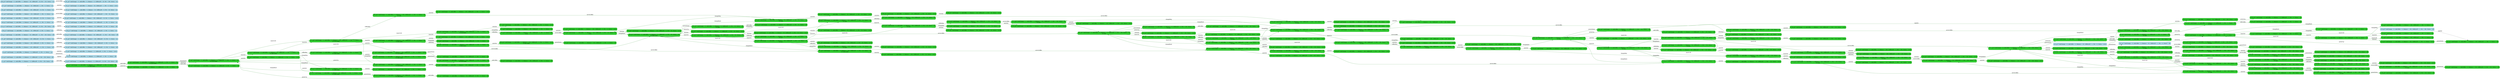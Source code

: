 digraph g {

	rankdir="LR"

	__invisible__[shape="point", color="forestgreen"]
	c0_q3[label="c0_q3 ≝ AskChange = 0, AskCoffee = 0, Balance = 0, CoffeeLeft = 4, Pot = 0, Status = off\nV=209 (CXP)", shape="box", style="rounded, filled", color="forestgreen", fillcolor="limegreen", penwidth=3] // Initial
	c1_q3[label="c1_q3 ≝ AskChange = 0, AskCoffee = 0, Balance = 0, CoffeeLeft = 5, Pot = 0, Status = off\nV=210 (CXP)", shape="box", style="rounded, filled", color="forestgreen", fillcolor="limegreen"]
	c7_q3[label="c7_q3 ≝ AskChange = 0, AskCoffee = 0, Balance = 0, CoffeeLeft = 5, Pot = 0, Status = on\nV=210 (CXP)", shape="box", style="rounded, filled", color="forestgreen", fillcolor="limegreen"]
	c11_q0[label="c11_q0 ≝ AskChange = 0, AskCoffee = 0, Balance = 100, CoffeeLeft = 5, Pot = 0, Status = on\nV=110 (CXP)", shape="box", style="rounded, filled", color="forestgreen", fillcolor="limegreen"]
	c17_q0[label="c17_q0 ≝ AskChange = 0, AskCoffee = 0, Balance = 100, CoffeeLeft = 5, Pot = 0, Status = error\nV=110 (CXP)", shape="box", style="rounded, filled", color="forestgreen", fillcolor="limegreen"]
	c27_q0[label="c27_q0 ≝ AskChange = 0, AskCoffee = 0, Balance = 100, CoffeeLeft = 5, Pot = 0, Status = off\nV=110 (CXP)", shape="box", style="rounded, filled", color="forestgreen", fillcolor="limegreen"]
	c69_q0[label="c69_q0 ≝ AskChange = 0, AskCoffee = 0, Balance = 100, CoffeeLeft = 6, Pot = 0, Status = off", shape="box", style="rounded, filled", color="forestgreen", fillcolor="limegreen"]
	c19_q0[label="c19_q0 ≝ AskChange = 1, AskCoffee = 0, Balance = 100, CoffeeLeft = 5, Pot = 0, Status = on\nV=110 (CXP)", shape="box", style="rounded, filled", color="forestgreen", fillcolor="limegreen"]
	c70_q0[label="c70_q0 ≝ AskChange = 1, AskCoffee = 0, Balance = 100, CoffeeLeft = 5, Pot = 0, Status = error", shape="box", style="rounded, filled", color="forestgreen", fillcolor="limegreen"]
	c23_q0[label="c23_q0 ≝ AskChange = 0, AskCoffee = 0, Balance = 200, CoffeeLeft = 5, Pot = 0, Status = on\nV=10 (CXP)", shape="box", style="rounded, filled", color="forestgreen", fillcolor="limegreen"]
	c71_q0[label="c71_q0 ≝ AskChange = 0, AskCoffee = 0, Balance = 200, CoffeeLeft = 5, Pot = 0, Status = error", shape="box", style="rounded, filled", color="forestgreen", fillcolor="limegreen"]
	c72_q0[label="c72_q0 ≝ AskChange = 1, AskCoffee = 0, Balance = 200, CoffeeLeft = 5, Pot = 0, Status = on", shape="box", style="rounded, filled", color="forestgreen", fillcolor="limegreen"]
	c73_q4[label="c73_q4 ≝ AskChange = 0, AskCoffee = 1, Balance = 200, CoffeeLeft = 5, Pot = 0, Status = on\nV=9", shape="box", style="rounded, filled", color="forestgreen", fillcolor="limegreen"]
	c74_q0[label="c74_q0 ≝ AskChange = 0, AskCoffee = 1, Balance = 200, CoffeeLeft = 5, Pot = 0, Status = error", shape="box", style="rounded, filled", color="forestgreen", fillcolor="limegreen"]
	c75_q0[label="c75_q0 ≝ AskChange = 1, AskCoffee = 0, Balance = 150, CoffeeLeft = 4, Pot = 50, Status = on\nV=8", shape="box", style="rounded, filled", color="forestgreen", fillcolor="limegreen"]
	c76_q0[label="c76_q0 ≝ AskChange = 1, AskCoffee = 0, Balance = 150, CoffeeLeft = 4, Pot = 50, Status = error", shape="box", style="rounded, filled", color="forestgreen", fillcolor="limegreen"]
	c59_q3[label="c59_q3 ≝ AskChange = 0, AskCoffee = 0, Balance = 0, CoffeeLeft = 4, Pot = 50, Status = on\nV=259 (CXP)", shape="box", style="rounded, filled", color="forestgreen", fillcolor="limegreen"]
	c84_q3[label="c84_q3 ≝ AskChange = 0, AskCoffee = 0, Balance = 0, CoffeeLeft = 4, Pot = 50, Status = error", shape="box", style="rounded, filled", color="forestgreen", fillcolor="limegreen"]
	c85_q3[label="c85_q3 ≝ AskChange = 0, AskCoffee = 0, Balance = 0, CoffeeLeft = 4, Pot = 50, Status = off\nV=258", shape="box", style="rounded, filled", color="forestgreen", fillcolor="limegreen"]
	c195_q3[label="c195_q3 ≝ AskChange = 0, AskCoffee = 0, Balance = 0, CoffeeLeft = 5, Pot = 50, Status = off", shape="box", style="rounded, filled", color="forestgreen", fillcolor="limegreen"]
	c86_q0[label="c86_q0 ≝ AskChange = 0, AskCoffee = 0, Balance = 100, CoffeeLeft = 4, Pot = 50, Status = on\nV=257", shape="box", style="rounded, filled", color="forestgreen", fillcolor="limegreen"]
	c181_q0[label="c181_q0 ≝ AskChange = 0, AskCoffee = 0, Balance = 100, CoffeeLeft = 4, Pot = 50, Status = error", shape="box", style="rounded, filled", color="forestgreen", fillcolor="limegreen"]
	c51_q0[label="c51_q0 ≝ AskChange = 1, AskCoffee = 0, Balance = 100, CoffeeLeft = 4, Pot = 50, Status = on\nV=159 (CXP)", shape="box", style="rounded, filled", color="forestgreen", fillcolor="limegreen"]
	c80_q0[label="c80_q0 ≝ AskChange = 1, AskCoffee = 0, Balance = 100, CoffeeLeft = 4, Pot = 50, Status = error", shape="box", style="rounded, filled", color="forestgreen", fillcolor="limegreen"]
	c182_q0[label="c182_q0 ≝ AskChange = 0, AskCoffee = 0, Balance = 200, CoffeeLeft = 4, Pot = 50, Status = on\nV=255", shape="box", style="rounded, filled", color="forestgreen", fillcolor="limegreen"]
	c190_q0[label="c190_q0 ≝ AskChange = 0, AskCoffee = 0, Balance = 200, CoffeeLeft = 4, Pot = 50, Status = error", shape="box", style="rounded, filled", color="forestgreen", fillcolor="limegreen"]
	c191_q0[label="c191_q0 ≝ AskChange = 1, AskCoffee = 0, Balance = 200, CoffeeLeft = 4, Pot = 50, Status = on", shape="box", style="rounded, filled", color="forestgreen", fillcolor="limegreen"]
	c192_q4[label="c192_q4 ≝ AskChange = 0, AskCoffee = 1, Balance = 200, CoffeeLeft = 4, Pot = 50, Status = on\nV=254", shape="box", style="rounded, filled", color="forestgreen", fillcolor="limegreen"]
	c193_q0[label="c193_q0 ≝ AskChange = 0, AskCoffee = 1, Balance = 200, CoffeeLeft = 4, Pot = 50, Status = error", shape="box", style="rounded, filled", color="forestgreen", fillcolor="limegreen"]
	c171_q0[label="c171_q0 ≝ AskChange = 1, AskCoffee = 0, Balance = 150, CoffeeLeft = 3, Pot = 100, Status = on\nV=253", shape="box", style="rounded, filled", color="forestgreen", fillcolor="limegreen"]
	c194_q0[label="c194_q0 ≝ AskChange = 1, AskCoffee = 0, Balance = 150, CoffeeLeft = 3, Pot = 100, Status = error", shape="box", style="rounded, filled", color="forestgreen", fillcolor="limegreen"]
	c91_q3[label="c91_q3 ≝ AskChange = 0, AskCoffee = 0, Balance = 0, CoffeeLeft = 3, Pot = 100, Status = on\nV=256", shape="box", style="rounded, filled", color="forestgreen", fillcolor="limegreen"]
	c93_q3[label="c93_q3 ≝ AskChange = 0, AskCoffee = 0, Balance = 0, CoffeeLeft = 3, Pot = 100, Status = error", shape="box", style="rounded, filled", color="forestgreen", fillcolor="limegreen"]
	c94_q3[label="c94_q3 ≝ AskChange = 0, AskCoffee = 0, Balance = 0, CoffeeLeft = 3, Pot = 100, Status = off\nV=255", shape="box", style="rounded, filled", color="forestgreen", fillcolor="limegreen"]
	c180_q3[label="c180_q3 ≝ AskChange = 0, AskCoffee = 0, Balance = 0, CoffeeLeft = 4, Pot = 100, Status = off", shape="box", style="rounded, filled", color="forestgreen", fillcolor="limegreen"]
	c95_q0[label="c95_q0 ≝ AskChange = 0, AskCoffee = 0, Balance = 100, CoffeeLeft = 3, Pot = 100, Status = on\nV=254", shape="box", style="rounded, filled", color="forestgreen", fillcolor="limegreen"]
	c164_q0[label="c164_q0 ≝ AskChange = 0, AskCoffee = 0, Balance = 100, CoffeeLeft = 3, Pot = 100, Status = error", shape="box", style="rounded, filled", color="forestgreen", fillcolor="limegreen"]
	c165_q0[label="c165_q0 ≝ AskChange = 1, AskCoffee = 0, Balance = 100, CoffeeLeft = 3, Pot = 100, Status = on\nV=254", shape="box", style="rounded, filled", color="forestgreen", fillcolor="limegreen"]
	c189_q0[label="c189_q0 ≝ AskChange = 1, AskCoffee = 0, Balance = 100, CoffeeLeft = 3, Pot = 100, Status = error", shape="box", style="rounded, filled", color="forestgreen", fillcolor="limegreen"]
	c166_q0[label="c166_q0 ≝ AskChange = 0, AskCoffee = 0, Balance = 200, CoffeeLeft = 3, Pot = 100, Status = on\nV=252", shape="box", style="rounded, filled", color="forestgreen", fillcolor="limegreen"]
	c175_q0[label="c175_q0 ≝ AskChange = 0, AskCoffee = 0, Balance = 200, CoffeeLeft = 3, Pot = 100, Status = error", shape="box", style="rounded, filled", color="forestgreen", fillcolor="limegreen"]
	c176_q0[label="c176_q0 ≝ AskChange = 1, AskCoffee = 0, Balance = 200, CoffeeLeft = 3, Pot = 100, Status = on", shape="box", style="rounded, filled", color="forestgreen", fillcolor="limegreen"]
	c177_q4[label="c177_q4 ≝ AskChange = 0, AskCoffee = 1, Balance = 200, CoffeeLeft = 3, Pot = 100, Status = on\nV=251", shape="box", style="rounded, filled", color="forestgreen", fillcolor="limegreen"]
	c178_q0[label="c178_q0 ≝ AskChange = 0, AskCoffee = 1, Balance = 200, CoffeeLeft = 3, Pot = 100, Status = error", shape="box", style="rounded, filled", color="forestgreen", fillcolor="limegreen"]
	c152_q0[label="c152_q0 ≝ AskChange = 1, AskCoffee = 0, Balance = 150, CoffeeLeft = 2, Pot = 150, Status = on\nV=250", shape="box", style="rounded, filled", color="forestgreen", fillcolor="limegreen"]
	c179_q0[label="c179_q0 ≝ AskChange = 1, AskCoffee = 0, Balance = 150, CoffeeLeft = 2, Pot = 150, Status = error", shape="box", style="rounded, filled", color="forestgreen", fillcolor="limegreen"]
	c101_q3[label="c101_q3 ≝ AskChange = 0, AskCoffee = 0, Balance = 0, CoffeeLeft = 2, Pot = 150, Status = on\nV=253", shape="box", style="rounded, filled", color="forestgreen", fillcolor="limegreen"]
	c103_q3[label="c103_q3 ≝ AskChange = 0, AskCoffee = 0, Balance = 0, CoffeeLeft = 2, Pot = 150, Status = error", shape="box", style="rounded, filled", color="forestgreen", fillcolor="limegreen"]
	c104_q3[label="c104_q3 ≝ AskChange = 0, AskCoffee = 0, Balance = 0, CoffeeLeft = 2, Pot = 150, Status = off\nV=252", shape="box", style="rounded, filled", color="forestgreen", fillcolor="limegreen"]
	c161_q3[label="c161_q3 ≝ AskChange = 0, AskCoffee = 0, Balance = 0, CoffeeLeft = 3, Pot = 150, Status = off", shape="box", style="rounded, filled", color="forestgreen", fillcolor="limegreen"]
	c144_q3[label="c144_q3 ≝ AskChange = 0, AskCoffee = 0, Balance = 0, CoffeeLeft = 2, Pot = 0, Status = off\nV=251", shape="box", style="rounded, filled", color="forestgreen", fillcolor="limegreen"]
	c162_q3[label="c162_q3 ≝ AskChange = 0, AskCoffee = 0, Balance = 0, CoffeeLeft = 3, Pot = 0, Status = off", shape="box", style="rounded, filled", color="forestgreen", fillcolor="limegreen"]
	c163_q3[label="c163_q3 ≝ AskChange = 0, AskCoffee = 0, Balance = 0, CoffeeLeft = 2, Pot = 0, Status = on", shape="box", style="rounded, filled", color="forestgreen", fillcolor="limegreen"]
	c105_q0[label="c105_q0 ≝ AskChange = 0, AskCoffee = 0, Balance = 100, CoffeeLeft = 2, Pot = 150, Status = on\nV=251", shape="box", style="rounded, filled", color="forestgreen", fillcolor="limegreen"]
	c145_q0[label="c145_q0 ≝ AskChange = 0, AskCoffee = 0, Balance = 100, CoffeeLeft = 2, Pot = 150, Status = error", shape="box", style="rounded, filled", color="forestgreen", fillcolor="limegreen"]
	c146_q0[label="c146_q0 ≝ AskChange = 1, AskCoffee = 0, Balance = 100, CoffeeLeft = 2, Pot = 150, Status = on\nV=251", shape="box", style="rounded, filled", color="forestgreen", fillcolor="limegreen"]
	c174_q0[label="c174_q0 ≝ AskChange = 1, AskCoffee = 0, Balance = 100, CoffeeLeft = 2, Pot = 150, Status = error", shape="box", style="rounded, filled", color="forestgreen", fillcolor="limegreen"]
	c147_q0[label="c147_q0 ≝ AskChange = 0, AskCoffee = 0, Balance = 200, CoffeeLeft = 2, Pot = 150, Status = on\nV=249", shape="box", style="rounded, filled", color="forestgreen", fillcolor="limegreen"]
	c156_q0[label="c156_q0 ≝ AskChange = 0, AskCoffee = 0, Balance = 200, CoffeeLeft = 2, Pot = 150, Status = error", shape="box", style="rounded, filled", color="forestgreen", fillcolor="limegreen"]
	c157_q0[label="c157_q0 ≝ AskChange = 1, AskCoffee = 0, Balance = 200, CoffeeLeft = 2, Pot = 150, Status = on", shape="box", style="rounded, filled", color="forestgreen", fillcolor="limegreen"]
	c158_q4[label="c158_q4 ≝ AskChange = 0, AskCoffee = 1, Balance = 200, CoffeeLeft = 2, Pot = 150, Status = on\nV=248", shape="box", style="rounded, filled", color="forestgreen", fillcolor="limegreen"]
	c159_q0[label="c159_q0 ≝ AskChange = 0, AskCoffee = 1, Balance = 200, CoffeeLeft = 2, Pot = 150, Status = error", shape="box", style="rounded, filled", color="forestgreen", fillcolor="limegreen"]
	c132_q0[label="c132_q0 ≝ AskChange = 1, AskCoffee = 0, Balance = 150, CoffeeLeft = 1, Pot = 200, Status = on\nV=247", shape="box", style="rounded, filled", color="forestgreen", fillcolor="limegreen"]
	c160_q0[label="c160_q0 ≝ AskChange = 1, AskCoffee = 0, Balance = 150, CoffeeLeft = 1, Pot = 200, Status = error", shape="box", style="rounded, filled", color="forestgreen", fillcolor="limegreen"]
	c111_q3[label="c111_q3 ≝ AskChange = 0, AskCoffee = 0, Balance = 0, CoffeeLeft = 1, Pot = 200, Status = on\nV=250", shape="box", style="rounded, filled", color="forestgreen", fillcolor="limegreen"]
	c113_q3[label="c113_q3 ≝ AskChange = 0, AskCoffee = 0, Balance = 0, CoffeeLeft = 1, Pot = 200, Status = error", shape="box", style="rounded, filled", color="forestgreen", fillcolor="limegreen"]
	c114_q3[label="c114_q3 ≝ AskChange = 0, AskCoffee = 0, Balance = 0, CoffeeLeft = 1, Pot = 200, Status = off\nV=249", shape="box", style="rounded, filled", color="forestgreen", fillcolor="limegreen"]
	c143_q3[label="c143_q3 ≝ AskChange = 0, AskCoffee = 0, Balance = 0, CoffeeLeft = 2, Pot = 200, Status = off", shape="box", style="rounded, filled", color="forestgreen", fillcolor="limegreen"]
	c8_q3[label="c8_q3 ≝ AskChange = 0, AskCoffee = 0, Balance = 0, CoffeeLeft = 1, Pot = 0, Status = off\nV=248", shape="box", style="rounded, filled", color="forestgreen", fillcolor="limegreen"]
	c9_q3[label="c9_q3 ≝ AskChange = 0, AskCoffee = 0, Balance = 0, CoffeeLeft = 1, Pot = 0, Status = on", shape="box", style="rounded, filled", color="forestgreen", fillcolor="limegreen"]
	c12_q0[label="c12_q0 ≝ AskChange = 0, AskCoffee = 0, Balance = 100, CoffeeLeft = 1, Pot = 0, Status = on", shape="box", style="rounded, filled", color="forestgreen", fillcolor="limegreen"]
	c18_q0[label="c18_q0 ≝ AskChange = 0, AskCoffee = 0, Balance = 100, CoffeeLeft = 1, Pot = 0, Status = error", shape="box", style="rounded, filled", color="forestgreen", fillcolor="limegreen"]
	c28_q0[label="c28_q0 ≝ AskChange = 0, AskCoffee = 0, Balance = 100, CoffeeLeft = 1, Pot = 0, Status = off", shape="box", style="rounded, filled", color="forestgreen", fillcolor="limegreen"]
	c20_q0[label="c20_q0 ≝ AskChange = 1, AskCoffee = 0, Balance = 100, CoffeeLeft = 1, Pot = 0, Status = on", shape="box", style="rounded, filled", color="forestgreen", fillcolor="limegreen"]
	c24_q0[label="c24_q0 ≝ AskChange = 0, AskCoffee = 0, Balance = 200, CoffeeLeft = 1, Pot = 0, Status = on", shape="box", style="rounded, filled", color="forestgreen", fillcolor="limegreen"]
	c26_q0[label="c26_q0 ≝ AskChange = 0, AskCoffee = 0, Balance = 150, CoffeeLeft = 1, Pot = 0, Status = on", shape="box", style="rounded, filled", color="forestgreen", fillcolor="limegreen"]
	c14_q1[label="c14_q1 ≝ AskChange = 0, AskCoffee = 0, Balance = 50, CoffeeLeft = 1, Pot = 0, Status = on", shape="box", style="rounded, filled", color="forestgreen", fillcolor="limegreen"]
	c37_q1[label="c37_q1 ≝ AskChange = 1, AskCoffee = 0, Balance = 50, CoffeeLeft = 1, Pot = 0, Status = on", shape="box", style="rounded, filled", color="forestgreen", fillcolor="limegreen"]
	c115_q0[label="c115_q0 ≝ AskChange = 0, AskCoffee = 0, Balance = 100, CoffeeLeft = 1, Pot = 200, Status = on\nV=248", shape="box", style="rounded, filled", color="forestgreen", fillcolor="limegreen"]
	c124_q0[label="c124_q0 ≝ AskChange = 0, AskCoffee = 0, Balance = 100, CoffeeLeft = 1, Pot = 200, Status = error", shape="box", style="rounded, filled", color="forestgreen", fillcolor="limegreen"]
	c125_q0[label="c125_q0 ≝ AskChange = 1, AskCoffee = 0, Balance = 100, CoffeeLeft = 1, Pot = 200, Status = on\nV=248", shape="box", style="rounded, filled", color="forestgreen", fillcolor="limegreen"]
	c155_q0[label="c155_q0 ≝ AskChange = 1, AskCoffee = 0, Balance = 100, CoffeeLeft = 1, Pot = 200, Status = error", shape="box", style="rounded, filled", color="forestgreen", fillcolor="limegreen"]
	c126_q0[label="c126_q0 ≝ AskChange = 0, AskCoffee = 0, Balance = 200, CoffeeLeft = 1, Pot = 200, Status = on\nV=246", shape="box", style="rounded, filled", color="forestgreen", fillcolor="limegreen"]
	c137_q0[label="c137_q0 ≝ AskChange = 0, AskCoffee = 0, Balance = 200, CoffeeLeft = 1, Pot = 200, Status = error", shape="box", style="rounded, filled", color="forestgreen", fillcolor="limegreen"]
	c138_q0[label="c138_q0 ≝ AskChange = 1, AskCoffee = 0, Balance = 200, CoffeeLeft = 1, Pot = 200, Status = on", shape="box", style="rounded, filled", color="forestgreen", fillcolor="limegreen"]
	c139_q4[label="c139_q4 ≝ AskChange = 0, AskCoffee = 1, Balance = 200, CoffeeLeft = 1, Pot = 200, Status = on\nV=245", shape="box", style="rounded, filled", color="forestgreen", fillcolor="limegreen"]
	c140_q0[label="c140_q0 ≝ AskChange = 0, AskCoffee = 1, Balance = 200, CoffeeLeft = 1, Pot = 200, Status = error", shape="box", style="rounded, filled", color="forestgreen", fillcolor="limegreen"]
	c141_q0[label="c141_q0 ≝ AskChange = 1, AskCoffee = 0, Balance = 150, CoffeeLeft = 0, Pot = 250, Status = error\nV=244", shape="box", style="rounded, filled", color="forestgreen", fillcolor="limegreen"]
	c142_q0[label="c142_q0 ≝ AskChange = 1, AskCoffee = 0, Balance = 150, CoffeeLeft = 0, Pot = 250, Status = off", shape="box", style="rounded, filled", color="forestgreen", fillcolor="limegreen"]
	c119_q0[label="c119_q0 ≝ AskChange = 0, AskCoffee = 0, Balance = 150, CoffeeLeft = 1, Pot = 200, Status = on\nV=247", shape="box", style="rounded, filled", color="forestgreen", fillcolor="limegreen"]
	c131_q0[label="c131_q0 ≝ AskChange = 0, AskCoffee = 0, Balance = 150, CoffeeLeft = 1, Pot = 200, Status = error", shape="box", style="rounded, filled", color="forestgreen", fillcolor="limegreen"]
	c133_q4[label="c133_q4 ≝ AskChange = 0, AskCoffee = 1, Balance = 150, CoffeeLeft = 1, Pot = 200, Status = on\nV=246", shape="box", style="rounded, filled", color="forestgreen", fillcolor="limegreen"]
	c134_q0[label="c134_q0 ≝ AskChange = 0, AskCoffee = 1, Balance = 150, CoffeeLeft = 1, Pot = 200, Status = error", shape="box", style="rounded, filled", color="forestgreen", fillcolor="limegreen"]
	c135_q0[label="c135_q0 ≝ AskChange = 1, AskCoffee = 0, Balance = 100, CoffeeLeft = 0, Pot = 250, Status = error\nV=245", shape="box", style="rounded, filled", color="forestgreen", fillcolor="limegreen"]
	c136_q0[label="c136_q0 ≝ AskChange = 1, AskCoffee = 0, Balance = 100, CoffeeLeft = 0, Pot = 250, Status = off", shape="box", style="rounded, filled", color="forestgreen", fillcolor="limegreen"]
	c127_q4[label="c127_q4 ≝ AskChange = 0, AskCoffee = 1, Balance = 100, CoffeeLeft = 1, Pot = 200, Status = on\nV=247", shape="box", style="rounded, filled", color="forestgreen", fillcolor="limegreen"]
	c128_q0[label="c128_q0 ≝ AskChange = 0, AskCoffee = 1, Balance = 100, CoffeeLeft = 1, Pot = 200, Status = error", shape="box", style="rounded, filled", color="forestgreen", fillcolor="limegreen"]
	c129_q1[label="c129_q1 ≝ AskChange = 1, AskCoffee = 0, Balance = 50, CoffeeLeft = 0, Pot = 250, Status = error\nV=246", shape="box", style="rounded, filled", color="forestgreen", fillcolor="limegreen"]
	c130_q1[label="c130_q1 ≝ AskChange = 1, AskCoffee = 0, Balance = 50, CoffeeLeft = 0, Pot = 250, Status = off", shape="box", style="rounded, filled", color="forestgreen", fillcolor="limegreen"]
	c116_q1[label="c116_q1 ≝ AskChange = 0, AskCoffee = 0, Balance = 50, CoffeeLeft = 1, Pot = 200, Status = on\nV=249", shape="box", style="rounded, filled", color="forestgreen", fillcolor="limegreen"]
	c117_q1[label="c117_q1 ≝ AskChange = 0, AskCoffee = 0, Balance = 50, CoffeeLeft = 1, Pot = 200, Status = error", shape="box", style="rounded, filled", color="forestgreen", fillcolor="limegreen"]
	c118_q1[label="c118_q1 ≝ AskChange = 1, AskCoffee = 0, Balance = 50, CoffeeLeft = 1, Pot = 200, Status = on\nV=249", shape="box", style="rounded, filled", color="forestgreen", fillcolor="limegreen"]
	c150_q1[label="c150_q1 ≝ AskChange = 1, AskCoffee = 0, Balance = 50, CoffeeLeft = 1, Pot = 200, Status = error", shape="box", style="rounded, filled", color="forestgreen", fillcolor="limegreen"]
	c120_q5[label="c120_q5 ≝ AskChange = 0, AskCoffee = 1, Balance = 50, CoffeeLeft = 1, Pot = 200, Status = on\nV=248", shape="box", style="rounded, filled", color="forestgreen", fillcolor="limegreen"]
	c121_q3[label="c121_q3 ≝ AskChange = 0, AskCoffee = 0, Balance = 0, CoffeeLeft = 0, Pot = 250, Status = error\nV=247", shape="box", style="rounded, filled", color="forestgreen", fillcolor="limegreen"]
	c123_q3[label="c123_q3 ≝ AskChange = 0, AskCoffee = 0, Balance = 0, CoffeeLeft = 0, Pot = 250, Status = off", shape="box", style="rounded, filled", color="forestgreen", fillcolor="limegreen"]
	c122_q1[label="c122_q1 ≝ AskChange = 0, AskCoffee = 1, Balance = 50, CoffeeLeft = 1, Pot = 200, Status = error", shape="box", style="rounded, filled", color="forestgreen", fillcolor="limegreen"]
	c109_q0[label="c109_q0 ≝ AskChange = 0, AskCoffee = 0, Balance = 150, CoffeeLeft = 2, Pot = 150, Status = on\nV=250", shape="box", style="rounded, filled", color="forestgreen", fillcolor="limegreen"]
	c151_q0[label="c151_q0 ≝ AskChange = 0, AskCoffee = 0, Balance = 150, CoffeeLeft = 2, Pot = 150, Status = error", shape="box", style="rounded, filled", color="forestgreen", fillcolor="limegreen"]
	c153_q4[label="c153_q4 ≝ AskChange = 0, AskCoffee = 1, Balance = 150, CoffeeLeft = 2, Pot = 150, Status = on\nV=249", shape="box", style="rounded, filled", color="forestgreen", fillcolor="limegreen"]
	c154_q0[label="c154_q0 ≝ AskChange = 0, AskCoffee = 1, Balance = 150, CoffeeLeft = 2, Pot = 150, Status = error", shape="box", style="rounded, filled", color="forestgreen", fillcolor="limegreen"]
	c148_q4[label="c148_q4 ≝ AskChange = 0, AskCoffee = 1, Balance = 100, CoffeeLeft = 2, Pot = 150, Status = on\nV=250", shape="box", style="rounded, filled", color="forestgreen", fillcolor="limegreen"]
	c149_q0[label="c149_q0 ≝ AskChange = 0, AskCoffee = 1, Balance = 100, CoffeeLeft = 2, Pot = 150, Status = error", shape="box", style="rounded, filled", color="forestgreen", fillcolor="limegreen"]
	c106_q1[label="c106_q1 ≝ AskChange = 0, AskCoffee = 0, Balance = 50, CoffeeLeft = 2, Pot = 150, Status = on\nV=252", shape="box", style="rounded, filled", color="forestgreen", fillcolor="limegreen"]
	c107_q1[label="c107_q1 ≝ AskChange = 0, AskCoffee = 0, Balance = 50, CoffeeLeft = 2, Pot = 150, Status = error", shape="box", style="rounded, filled", color="forestgreen", fillcolor="limegreen"]
	c108_q1[label="c108_q1 ≝ AskChange = 1, AskCoffee = 0, Balance = 50, CoffeeLeft = 2, Pot = 150, Status = on\nV=252", shape="box", style="rounded, filled", color="forestgreen", fillcolor="limegreen"]
	c169_q1[label="c169_q1 ≝ AskChange = 1, AskCoffee = 0, Balance = 50, CoffeeLeft = 2, Pot = 150, Status = error", shape="box", style="rounded, filled", color="forestgreen", fillcolor="limegreen"]
	c110_q5[label="c110_q5 ≝ AskChange = 0, AskCoffee = 1, Balance = 50, CoffeeLeft = 2, Pot = 150, Status = on\nV=251", shape="box", style="rounded, filled", color="forestgreen", fillcolor="limegreen"]
	c112_q1[label="c112_q1 ≝ AskChange = 0, AskCoffee = 1, Balance = 50, CoffeeLeft = 2, Pot = 150, Status = error", shape="box", style="rounded, filled", color="forestgreen", fillcolor="limegreen"]
	c99_q0[label="c99_q0 ≝ AskChange = 0, AskCoffee = 0, Balance = 150, CoffeeLeft = 3, Pot = 100, Status = on\nV=253", shape="box", style="rounded, filled", color="forestgreen", fillcolor="limegreen"]
	c170_q0[label="c170_q0 ≝ AskChange = 0, AskCoffee = 0, Balance = 150, CoffeeLeft = 3, Pot = 100, Status = error", shape="box", style="rounded, filled", color="forestgreen", fillcolor="limegreen"]
	c172_q4[label="c172_q4 ≝ AskChange = 0, AskCoffee = 1, Balance = 150, CoffeeLeft = 3, Pot = 100, Status = on\nV=252", shape="box", style="rounded, filled", color="forestgreen", fillcolor="limegreen"]
	c173_q0[label="c173_q0 ≝ AskChange = 0, AskCoffee = 1, Balance = 150, CoffeeLeft = 3, Pot = 100, Status = error", shape="box", style="rounded, filled", color="forestgreen", fillcolor="limegreen"]
	c167_q4[label="c167_q4 ≝ AskChange = 0, AskCoffee = 1, Balance = 100, CoffeeLeft = 3, Pot = 100, Status = on\nV=253", shape="box", style="rounded, filled", color="forestgreen", fillcolor="limegreen"]
	c168_q0[label="c168_q0 ≝ AskChange = 0, AskCoffee = 1, Balance = 100, CoffeeLeft = 3, Pot = 100, Status = error", shape="box", style="rounded, filled", color="forestgreen", fillcolor="limegreen"]
	c96_q1[label="c96_q1 ≝ AskChange = 0, AskCoffee = 0, Balance = 50, CoffeeLeft = 3, Pot = 100, Status = on\nV=255", shape="box", style="rounded, filled", color="forestgreen", fillcolor="limegreen"]
	c97_q1[label="c97_q1 ≝ AskChange = 0, AskCoffee = 0, Balance = 50, CoffeeLeft = 3, Pot = 100, Status = error", shape="box", style="rounded, filled", color="forestgreen", fillcolor="limegreen"]
	c98_q1[label="c98_q1 ≝ AskChange = 1, AskCoffee = 0, Balance = 50, CoffeeLeft = 3, Pot = 100, Status = on\nV=255", shape="box", style="rounded, filled", color="forestgreen", fillcolor="limegreen"]
	c185_q1[label="c185_q1 ≝ AskChange = 1, AskCoffee = 0, Balance = 50, CoffeeLeft = 3, Pot = 100, Status = error", shape="box", style="rounded, filled", color="forestgreen", fillcolor="limegreen"]
	c100_q5[label="c100_q5 ≝ AskChange = 0, AskCoffee = 1, Balance = 50, CoffeeLeft = 3, Pot = 100, Status = on\nV=254", shape="box", style="rounded, filled", color="forestgreen", fillcolor="limegreen"]
	c102_q1[label="c102_q1 ≝ AskChange = 0, AskCoffee = 1, Balance = 50, CoffeeLeft = 3, Pot = 100, Status = error", shape="box", style="rounded, filled", color="forestgreen", fillcolor="limegreen"]
	c89_q0[label="c89_q0 ≝ AskChange = 0, AskCoffee = 0, Balance = 150, CoffeeLeft = 4, Pot = 50, Status = on\nV=256", shape="box", style="rounded, filled", color="forestgreen", fillcolor="limegreen"]
	c186_q0[label="c186_q0 ≝ AskChange = 0, AskCoffee = 0, Balance = 150, CoffeeLeft = 4, Pot = 50, Status = error", shape="box", style="rounded, filled", color="forestgreen", fillcolor="limegreen"]
	c187_q4[label="c187_q4 ≝ AskChange = 0, AskCoffee = 1, Balance = 150, CoffeeLeft = 4, Pot = 50, Status = on\nV=255", shape="box", style="rounded, filled", color="forestgreen", fillcolor="limegreen"]
	c188_q0[label="c188_q0 ≝ AskChange = 0, AskCoffee = 1, Balance = 150, CoffeeLeft = 4, Pot = 50, Status = error", shape="box", style="rounded, filled", color="forestgreen", fillcolor="limegreen"]
	c183_q4[label="c183_q4 ≝ AskChange = 0, AskCoffee = 1, Balance = 100, CoffeeLeft = 4, Pot = 50, Status = on\nV=256", shape="box", style="rounded, filled", color="forestgreen", fillcolor="limegreen"]
	c184_q0[label="c184_q0 ≝ AskChange = 0, AskCoffee = 1, Balance = 100, CoffeeLeft = 4, Pot = 50, Status = error", shape="box", style="rounded, filled", color="forestgreen", fillcolor="limegreen"]
	c87_q1[label="c87_q1 ≝ AskChange = 0, AskCoffee = 0, Balance = 50, CoffeeLeft = 4, Pot = 50, Status = on\nV=258", shape="box", style="rounded, filled", color="forestgreen", fillcolor="limegreen"]
	c88_q1[label="c88_q1 ≝ AskChange = 0, AskCoffee = 0, Balance = 50, CoffeeLeft = 4, Pot = 50, Status = error", shape="box", style="rounded, filled", color="forestgreen", fillcolor="limegreen"]
	c67_q1[label="c67_q1 ≝ AskChange = 1, AskCoffee = 0, Balance = 50, CoffeeLeft = 4, Pot = 50, Status = on\nV=108", shape="box", style="rounded, filled", color="forestgreen", fillcolor="limegreen"]
	c68_q1[label="c68_q1 ≝ AskChange = 1, AskCoffee = 0, Balance = 50, CoffeeLeft = 4, Pot = 50, Status = error", shape="box", style="rounded, filled", color="forestgreen", fillcolor="limegreen"]
	c90_q5[label="c90_q5 ≝ AskChange = 0, AskCoffee = 1, Balance = 50, CoffeeLeft = 4, Pot = 50, Status = on\nV=257", shape="box", style="rounded, filled", color="forestgreen", fillcolor="limegreen"]
	c92_q1[label="c92_q1 ≝ AskChange = 0, AskCoffee = 1, Balance = 50, CoffeeLeft = 4, Pot = 50, Status = error", shape="box", style="rounded, filled", color="forestgreen", fillcolor="limegreen"]
	c25_q0[label="c25_q0 ≝ AskChange = 0, AskCoffee = 0, Balance = 150, CoffeeLeft = 5, Pot = 0, Status = on\nV=60 (CXP)", shape="box", style="rounded, filled", color="forestgreen", fillcolor="limegreen"]
	c30_q4[label="c30_q4 ≝ AskChange = 0, AskCoffee = 1, Balance = 150, CoffeeLeft = 5, Pot = 0, Status = on\nV=60 (CXP)", shape="box", style="rounded, filled", color="forestgreen", fillcolor="limegreen"]
	c48_q0[label="c48_q0 ≝ AskChange = 0, AskCoffee = 1, Balance = 150, CoffeeLeft = 5, Pot = 0, Status = error\nV=60 (CXP)", shape="box", style="rounded, filled", color="forestgreen", fillcolor="limegreen"]
	c79_q0[label="c79_q0 ≝ AskChange = 0, AskCoffee = 1, Balance = 150, CoffeeLeft = 5, Pot = 0, Status = off", shape="box", style="rounded, filled", color="forestgreen", fillcolor="limegreen"]
	c77_q0[label="c77_q0 ≝ AskChange = 0, AskCoffee = 0, Balance = 150, CoffeeLeft = 5, Pot = 0, Status = error", shape="box", style="rounded, filled", color="forestgreen", fillcolor="limegreen"]
	c78_q0[label="c78_q0 ≝ AskChange = 1, AskCoffee = 0, Balance = 150, CoffeeLeft = 5, Pot = 0, Status = on", shape="box", style="rounded, filled", color="forestgreen", fillcolor="limegreen"]
	c65_q4[label="c65_q4 ≝ AskChange = 0, AskCoffee = 1, Balance = 100, CoffeeLeft = 5, Pot = 0, Status = on\nV=109", shape="box", style="rounded, filled", color="forestgreen", fillcolor="limegreen"]
	c66_q0[label="c66_q0 ≝ AskChange = 0, AskCoffee = 1, Balance = 100, CoffeeLeft = 5, Pot = 0, Status = error", shape="box", style="rounded, filled", color="forestgreen", fillcolor="limegreen"]
	c13_q1[label="c13_q1 ≝ AskChange = 0, AskCoffee = 0, Balance = 50, CoffeeLeft = 5, Pot = 0, Status = on\nV=160 (CXP)", shape="box", style="rounded, filled", color="forestgreen", fillcolor="limegreen"]
	c35_q1[label="c35_q1 ≝ AskChange = 0, AskCoffee = 0, Balance = 50, CoffeeLeft = 5, Pot = 0, Status = error\nV=160 (CXP)", shape="box", style="rounded, filled", color="forestgreen", fillcolor="limegreen"]
	c40_q1[label="c40_q1 ≝ AskChange = 0, AskCoffee = 0, Balance = 50, CoffeeLeft = 5, Pot = 0, Status = off\nV=160 (CXP)", shape="box", style="rounded, filled", color="forestgreen", fillcolor="limegreen"]
	c81_q1[label="c81_q1 ≝ AskChange = 0, AskCoffee = 0, Balance = 50, CoffeeLeft = 6, Pot = 0, Status = off", shape="box", style="rounded, filled", color="forestgreen", fillcolor="limegreen"]
	c36_q1[label="c36_q1 ≝ AskChange = 1, AskCoffee = 0, Balance = 50, CoffeeLeft = 5, Pot = 0, Status = on\nV=160 (CXP)", shape="box", style="rounded, filled", color="forestgreen", fillcolor="limegreen"]
	c82_q1[label="c82_q1 ≝ AskChange = 1, AskCoffee = 0, Balance = 50, CoffeeLeft = 5, Pot = 0, Status = error", shape="box", style="rounded, filled", color="forestgreen", fillcolor="limegreen"]
	c45_q5[label="c45_q5 ≝ AskChange = 0, AskCoffee = 1, Balance = 50, CoffeeLeft = 5, Pot = 0, Status = on\nV=160 (CXP)", shape="box", style="rounded, filled", color="forestgreen", fillcolor="limegreen"]
	c56_q1[label="c56_q1 ≝ AskChange = 0, AskCoffee = 1, Balance = 50, CoffeeLeft = 5, Pot = 0, Status = error\nV=160 (CXP)", shape="box", style="rounded, filled", color="forestgreen", fillcolor="limegreen"]
	c83_q1[label="c83_q1 ≝ AskChange = 0, AskCoffee = 1, Balance = 50, CoffeeLeft = 5, Pot = 0, Status = off", shape="box", style="rounded, filled", color="forestgreen", fillcolor="limegreen"]
	c64_q3[label="c64_q3 ≝ AskChange = 0, AskCoffee = 0, Balance = 0, CoffeeLeft = 5, Pot = 0, Status = error", shape="box", style="rounded, filled", color="forestgreen", fillcolor="limegreen"]
	c63_q3[label="c63_q3 ≝ AskChange = 0, AskCoffee = 0, Balance = 0, CoffeeLeft = 6, Pot = 0, Status = off", shape="box", style="rounded, filled", color="forestgreen", fillcolor="limegreen"]
	c62_q3[label="c62_q3 ≝ AskChange = 0, AskCoffee = 0, Balance = 0, CoffeeLeft = 4, Pot = 0, Status = on", shape="box", style="rounded, filled", color="forestgreen", fillcolor="limegreen"]
	c2_q3[label="c2_q3 ≝ AskChange = 0, AskCoffee = 0, Balance = 0, CoffeeLeft = 9, Pot = 250, Status = off", shape="box", style="rounded, filled", color="deepskyblue4", fillcolor="lightblue2"]
	c3_q3[label="c3_q3 ≝ AskChange = 0, AskCoffee = 0, Balance = 0, CoffeeLeft = 10, Pot = 250, Status = off", shape="box", style="rounded, filled", color="deepskyblue4", fillcolor="lightblue2"]
	c4_q3[label="c4_q3 ≝ AskChange = 0, AskCoffee = 0, Balance = 0, CoffeeLeft = 0, Pot = 0, Status = on", shape="box", style="rounded, filled", color="deepskyblue4", fillcolor="lightblue2"]
	c5_q3[label="c5_q3 ≝ AskChange = 0, AskCoffee = 0, Balance = 0, CoffeeLeft = 0, Pot = 0, Status = error", shape="box", style="rounded, filled", color="deepskyblue4", fillcolor="lightblue2"]
	c6_q3[label="c6_q3 ≝ AskChange = 0, AskCoffee = 0, Balance = 0, CoffeeLeft = 0, Pot = 0, Status = off", shape="box", style="rounded, filled", color="deepskyblue4", fillcolor="lightblue2"]
	c10_q3[label="c10_q3 ≝ AskChange = 0, AskCoffee = 0, Balance = 0, CoffeeLeft = 0, Pot = 200, Status = off", shape="box", style="rounded, filled", color="deepskyblue4", fillcolor="lightblue2"]
	c15_q0[label="c15_q0 ≝ AskChange = 0, AskCoffee = 0, Balance = 100, CoffeeLeft = 12, Pot = 0, Status = off", shape="box", style="rounded, filled", color="deepskyblue4", fillcolor="lightblue2"]
	c16_q0[label="c16_q0 ≝ AskChange = 0, AskCoffee = 0, Balance = 100, CoffeeLeft = 13, Pot = 0, Status = off", shape="box", style="rounded, filled", color="deepskyblue4", fillcolor="lightblue2"]
	c21_q0[label="c21_q0 ≝ AskChange = 0, AskCoffee = 0, Balance = 100, CoffeeLeft = 0, Pot = 0, Status = on", shape="box", style="rounded, filled", color="deepskyblue4", fillcolor="lightblue2"]
	c22_q0[label="c22_q0 ≝ AskChange = 0, AskCoffee = 1, Balance = 100, CoffeeLeft = 0, Pot = 0, Status = on", shape="box", style="rounded, filled", color="deepskyblue4", fillcolor="lightblue2"]
	c29_q0[label="c29_q0 ≝ AskChange = 0, AskCoffee = 0, Balance = 100, CoffeeLeft = 1, Pot = 200, Status = off", shape="box", style="rounded, filled", color="deepskyblue4", fillcolor="lightblue2"]
	c31_q0[label="c31_q0 ≝ AskChange = 0, AskCoffee = 0, Balance = 100, CoffeeLeft = 20, Pot = 0, Status = on", shape="box", style="rounded, filled", color="deepskyblue4", fillcolor="lightblue2"]
	c32_q4[label="c32_q4 ≝ AskChange = 0, AskCoffee = 1, Balance = 100, CoffeeLeft = 20, Pot = 0, Status = on", shape="box", style="rounded, filled", color="deepskyblue4", fillcolor="lightblue2"]
	c33_q1[label="c33_q1 ≝ AskChange = 0, AskCoffee = 0, Balance = 50, CoffeeLeft = 11, Pot = 100, Status = off", shape="box", style="rounded, filled", color="deepskyblue4", fillcolor="lightblue2"]
	c34_q1[label="c34_q1 ≝ AskChange = 0, AskCoffee = 0, Balance = 50, CoffeeLeft = 12, Pot = 100, Status = off", shape="box", style="rounded, filled", color="deepskyblue4", fillcolor="lightblue2"]
	c38_q1[label="c38_q1 ≝ AskChange = 0, AskCoffee = 0, Balance = 50, CoffeeLeft = 0, Pot = 0, Status = on", shape="box", style="rounded, filled", color="deepskyblue4", fillcolor="lightblue2"]
	c39_q1[label="c39_q1 ≝ AskChange = 0, AskCoffee = 1, Balance = 50, CoffeeLeft = 0, Pot = 0, Status = on", shape="box", style="rounded, filled", color="deepskyblue4", fillcolor="lightblue2"]
	c41_q1[label="c41_q1 ≝ AskChange = 0, AskCoffee = 0, Balance = 50, CoffeeLeft = 1, Pot = 0, Status = error", shape="box", style="rounded, filled", color="deepskyblue4", fillcolor="lightblue2"]
	c42_q1[label="c42_q1 ≝ AskChange = 0, AskCoffee = 0, Balance = 50, CoffeeLeft = 1, Pot = 0, Status = off", shape="box", style="rounded, filled", color="deepskyblue4", fillcolor="lightblue2"]
	c43_q1[label="c43_q1 ≝ AskChange = 0, AskCoffee = 0, Balance = 50, CoffeeLeft = 10, Pot = 200, Status = off", shape="box", style="rounded, filled", color="deepskyblue4", fillcolor="lightblue2"]
	c44_q1[label="c44_q1 ≝ AskChange = 0, AskCoffee = 0, Balance = 50, CoffeeLeft = 10, Pot = 0, Status = off", shape="box", style="rounded, filled", color="deepskyblue4", fillcolor="lightblue2"]
	c46_q1[label="c46_q1 ≝ AskChange = 0, AskCoffee = 0, Balance = 50, CoffeeLeft = 11, Pot = 0, Status = on", shape="box", style="rounded, filled", color="deepskyblue4", fillcolor="lightblue2"]
	c47_q5[label="c47_q5 ≝ AskChange = 0, AskCoffee = 1, Balance = 50, CoffeeLeft = 11, Pot = 0, Status = on", shape="box", style="rounded, filled", color="deepskyblue4", fillcolor="lightblue2"]
	c49_q4[label="c49_q4 ≝ AskChange = 0, AskCoffee = 1, Balance = 200, CoffeeLeft = 20, Pot = 0, Status = on", shape="box", style="rounded, filled", color="deepskyblue4", fillcolor="lightblue2"]
	c50_q0[label="c50_q0 ≝ AskChange = 0, AskCoffee = 1, Balance = 200, CoffeeLeft = 20, Pot = 0, Status = error", shape="box", style="rounded, filled", color="deepskyblue4", fillcolor="lightblue2"]
	c52_q4[label="c52_q4 ≝ AskChange = 0, AskCoffee = 1, Balance = 150, CoffeeLeft = 2, Pot = 0, Status = on", shape="box", style="rounded, filled", color="deepskyblue4", fillcolor="lightblue2"]
	c53_q0[label="c53_q0 ≝ AskChange = 1, AskCoffee = 0, Balance = 100, CoffeeLeft = 1, Pot = 50, Status = on", shape="box", style="rounded, filled", color="deepskyblue4", fillcolor="lightblue2"]
	c54_q4[label="c54_q4 ≝ AskChange = 0, AskCoffee = 1, Balance = 100, CoffeeLeft = 10, Pot = 0, Status = on", shape="box", style="rounded, filled", color="deepskyblue4", fillcolor="lightblue2"]
	c55_q1[label="c55_q1 ≝ AskChange = 1, AskCoffee = 0, Balance = 50, CoffeeLeft = 9, Pot = 50, Status = on", shape="box", style="rounded, filled", color="deepskyblue4", fillcolor="lightblue2"]
	c57_q5[label="c57_q5 ≝ AskChange = 0, AskCoffee = 1, Balance = 50, CoffeeLeft = 1, Pot = 0, Status = on", shape="box", style="rounded, filled", color="deepskyblue4", fillcolor="lightblue2"]
	c58_q1[label="c58_q1 ≝ AskChange = 0, AskCoffee = 1, Balance = 50, CoffeeLeft = 1, Pot = 0, Status = error", shape="box", style="rounded, filled", color="deepskyblue4", fillcolor="lightblue2"]
	c60_q5[label="c60_q5 ≝ AskChange = 0, AskCoffee = 1, Balance = 50, CoffeeLeft = 19, Pot = 150, Status = on", shape="box", style="rounded, filled", color="deepskyblue4", fillcolor="lightblue2"]
	c61_q3[label="c61_q3 ≝ AskChange = 0, AskCoffee = 0, Balance = 0, CoffeeLeft = 18, Pot = 200, Status = on", shape="box", style="rounded, filled", color="deepskyblue4", fillcolor="lightblue2"]

	__invisible__ -> c0_q3[color="forestgreen"]
	c0_q3 -> c1_q3[label="addCoffee", color="forestgreen"]
	c1_q3 -> c7_q3[label="powerUp", color="forestgreen"]
	c7_q3 -> c11_q0[label="insert100", color="forestgreen"]
	c11_q0 -> c17_q0[label="autoOut", color="forestgreen"]
	c17_q0 -> c27_q0[label="powerDown", color="forestgreen"]
	c27_q0 -> c7_q3[label="powerUp", color="forestgreen"]
	c27_q0 -> c69_q0[label="addCoffee", color="forestgreen"]
	c11_q0 -> c19_q0[label="changeReq", color="forestgreen"]
	c19_q0 -> c7_q3[label="changeBack", color="forestgreen"]
	c19_q0 -> c70_q0[label="autoOut", color="forestgreen"]
	c11_q0 -> c23_q0[label="insert100", color="forestgreen"]
	c23_q0 -> c71_q0[label="autoOut", color="forestgreen"]
	c23_q0 -> c72_q0[label="changeReq", color="forestgreen"]
	c23_q0 -> c73_q4[label="coffeeReq", color="forestgreen"]
	c73_q4 -> c74_q0[label="autoOut", color="forestgreen"]
	c73_q4 -> c75_q0[label="serveCoffee", color="forestgreen"]
	c75_q0 -> c76_q0[label="autoOut", color="forestgreen"]
	c75_q0 -> c59_q3[label="changeBack", color="forestgreen"]
	c59_q3 -> c84_q3[label="autoOut", color="forestgreen"]
	c59_q3 -> c85_q3[label="powerDown", color="forestgreen"]
	c85_q3 -> c195_q3[label="addCoffee", color="forestgreen"]
	c85_q3 -> c59_q3[label="powerUp", color="forestgreen"]
	c59_q3 -> c86_q0[label="insert100", color="forestgreen"]
	c86_q0 -> c181_q0[label="autoOut", color="forestgreen"]
	c86_q0 -> c51_q0[label="changeReq", color="forestgreen"]
	c51_q0 -> c80_q0[label="autoOut", color="forestgreen"]
	c51_q0 -> c59_q3[label="changeBack", color="forestgreen"]
	c86_q0 -> c182_q0[label="insert100", color="forestgreen"]
	c182_q0 -> c190_q0[label="autoOut", color="forestgreen"]
	c182_q0 -> c191_q0[label="changeReq", color="forestgreen"]
	c182_q0 -> c192_q4[label="coffeeReq", color="forestgreen"]
	c192_q4 -> c193_q0[label="autoOut", color="forestgreen"]
	c192_q4 -> c171_q0[label="serveCoffee", color="forestgreen"]
	c171_q0 -> c194_q0[label="autoOut", color="forestgreen"]
	c171_q0 -> c91_q3[label="changeBack", color="forestgreen"]
	c91_q3 -> c93_q3[label="autoOut", color="forestgreen"]
	c91_q3 -> c94_q3[label="powerDown", color="forestgreen"]
	c94_q3 -> c180_q3[label="addCoffee", color="forestgreen"]
	c94_q3 -> c91_q3[label="powerUp", color="forestgreen"]
	c91_q3 -> c95_q0[label="insert100", color="forestgreen"]
	c95_q0 -> c164_q0[label="autoOut", color="forestgreen"]
	c95_q0 -> c165_q0[label="changeReq", color="forestgreen"]
	c165_q0 -> c189_q0[label="autoOut", color="forestgreen"]
	c165_q0 -> c91_q3[label="changeBack", color="forestgreen"]
	c95_q0 -> c166_q0[label="insert100", color="forestgreen"]
	c166_q0 -> c175_q0[label="autoOut", color="forestgreen"]
	c166_q0 -> c176_q0[label="changeReq", color="forestgreen"]
	c166_q0 -> c177_q4[label="coffeeReq", color="forestgreen"]
	c177_q4 -> c178_q0[label="autoOut", color="forestgreen"]
	c177_q4 -> c152_q0[label="serveCoffee", color="forestgreen"]
	c152_q0 -> c179_q0[label="autoOut", color="forestgreen"]
	c152_q0 -> c101_q3[label="changeBack", color="forestgreen"]
	c101_q3 -> c103_q3[label="autoOut", color="forestgreen"]
	c101_q3 -> c104_q3[label="powerDown", color="forestgreen"]
	c104_q3 -> c161_q3[label="addCoffee", color="forestgreen"]
	c104_q3 -> c101_q3[label="powerUp", color="forestgreen"]
	c104_q3 -> c144_q3[label="takePot", color="forestgreen"]
	c144_q3 -> c162_q3[label="addCoffee", color="forestgreen"]
	c144_q3 -> c163_q3[label="powerUp", color="forestgreen"]
	c101_q3 -> c105_q0[label="insert100", color="forestgreen"]
	c105_q0 -> c145_q0[label="autoOut", color="forestgreen"]
	c105_q0 -> c146_q0[label="changeReq", color="forestgreen"]
	c146_q0 -> c174_q0[label="autoOut", color="forestgreen"]
	c146_q0 -> c101_q3[label="changeBack", color="forestgreen"]
	c105_q0 -> c147_q0[label="insert100", color="forestgreen"]
	c147_q0 -> c156_q0[label="autoOut", color="forestgreen"]
	c147_q0 -> c157_q0[label="changeReq", color="forestgreen"]
	c147_q0 -> c158_q4[label="coffeeReq", color="forestgreen"]
	c158_q4 -> c159_q0[label="autoOut", color="forestgreen"]
	c158_q4 -> c132_q0[label="serveCoffee", color="forestgreen"]
	c132_q0 -> c160_q0[label="autoOut", color="forestgreen"]
	c132_q0 -> c111_q3[label="changeBack", color="forestgreen"]
	c111_q3 -> c113_q3[label="autoOut", color="forestgreen"]
	c111_q3 -> c114_q3[label="powerDown", color="forestgreen"]
	c114_q3 -> c143_q3[label="addCoffee", color="forestgreen"]
	c114_q3 -> c111_q3[label="powerUp", color="forestgreen"]
	c114_q3 -> c8_q3[label="takePot", color="forestgreen"]
	c8_q3 -> c9_q3[label="powerUp", color="forestgreen"]
	c9_q3 -> c12_q0[label="insert100", color="forestgreen"]
	c12_q0 -> c18_q0[label="autoOut", color="forestgreen"]
	c18_q0 -> c28_q0[label="powerDown", color="forestgreen"]
	c28_q0 -> c9_q3[label="powerUp", color="forestgreen"]
	c12_q0 -> c20_q0[label="changeReq", color="forestgreen"]
	c20_q0 -> c9_q3[label="changeBack", color="forestgreen"]
	c12_q0 -> c24_q0[label="insert100", color="forestgreen"]
	c12_q0 -> c26_q0[label="insert50", color="forestgreen"]
	c9_q3 -> c14_q1[label="insert50", color="forestgreen"]
	c14_q1 -> c37_q1[label="changeReq", color="forestgreen"]
	c37_q1 -> c9_q3[label="changeBack", color="forestgreen"]
	c14_q1 -> c26_q0[label="insert100", color="forestgreen"]
	c14_q1 -> c12_q0[label="insert50", color="forestgreen"]
	c8_q3 -> c144_q3[label="addCoffee", color="forestgreen"]
	c111_q3 -> c115_q0[label="insert100", color="forestgreen"]
	c115_q0 -> c124_q0[label="autoOut", color="forestgreen"]
	c115_q0 -> c125_q0[label="changeReq", color="forestgreen"]
	c125_q0 -> c155_q0[label="autoOut", color="forestgreen"]
	c125_q0 -> c111_q3[label="changeBack", color="forestgreen"]
	c115_q0 -> c126_q0[label="insert100", color="forestgreen"]
	c126_q0 -> c137_q0[label="autoOut", color="forestgreen"]
	c126_q0 -> c138_q0[label="changeReq", color="forestgreen"]
	c126_q0 -> c139_q4[label="coffeeReq", color="forestgreen"]
	c139_q4 -> c140_q0[label="autoOut", color="forestgreen"]
	c139_q4 -> c141_q0[label="serveCoffee", color="forestgreen"]
	c141_q0 -> c142_q0[label="powerDown", color="forestgreen"]
	c115_q0 -> c119_q0[label="insert50", color="forestgreen"]
	c119_q0 -> c131_q0[label="autoOut", color="forestgreen"]
	c119_q0 -> c132_q0[label="changeReq", color="forestgreen"]
	c119_q0 -> c126_q0[label="insert50", color="forestgreen"]
	c119_q0 -> c133_q4[label="coffeeReq", color="forestgreen"]
	c133_q4 -> c134_q0[label="autoOut", color="forestgreen"]
	c133_q4 -> c135_q0[label="serveCoffee", color="forestgreen"]
	c135_q0 -> c136_q0[label="powerDown", color="forestgreen"]
	c115_q0 -> c127_q4[label="coffeeReq", color="forestgreen"]
	c127_q4 -> c128_q0[label="autoOut", color="forestgreen"]
	c127_q4 -> c129_q1[label="serveCoffee", color="forestgreen"]
	c129_q1 -> c130_q1[label="powerDown", color="forestgreen"]
	c111_q3 -> c116_q1[label="insert50", color="forestgreen"]
	c116_q1 -> c117_q1[label="autoOut", color="forestgreen"]
	c116_q1 -> c118_q1[label="changeReq", color="forestgreen"]
	c118_q1 -> c150_q1[label="autoOut", color="forestgreen"]
	c118_q1 -> c111_q3[label="changeBack", color="forestgreen"]
	c116_q1 -> c119_q0[label="insert100", color="forestgreen"]
	c116_q1 -> c115_q0[label="insert50", color="forestgreen"]
	c116_q1 -> c120_q5[label="coffeeReq", color="forestgreen"]
	c120_q5 -> c121_q3[label="serveCoffee", color="forestgreen"]
	c121_q3 -> c123_q3[label="powerDown", color="forestgreen"]
	c120_q5 -> c122_q1[label="autoOut", color="forestgreen"]
	c105_q0 -> c109_q0[label="insert50", color="forestgreen"]
	c109_q0 -> c151_q0[label="autoOut", color="forestgreen"]
	c109_q0 -> c152_q0[label="changeReq", color="forestgreen"]
	c109_q0 -> c147_q0[label="insert50", color="forestgreen"]
	c109_q0 -> c153_q4[label="coffeeReq", color="forestgreen"]
	c153_q4 -> c154_q0[label="autoOut", color="forestgreen"]
	c153_q4 -> c125_q0[label="serveCoffee", color="forestgreen"]
	c105_q0 -> c148_q4[label="coffeeReq", color="forestgreen"]
	c148_q4 -> c149_q0[label="autoOut", color="forestgreen"]
	c148_q4 -> c118_q1[label="serveCoffee", color="forestgreen"]
	c101_q3 -> c106_q1[label="insert50", color="forestgreen"]
	c106_q1 -> c107_q1[label="autoOut", color="forestgreen"]
	c106_q1 -> c108_q1[label="changeReq", color="forestgreen"]
	c108_q1 -> c169_q1[label="autoOut", color="forestgreen"]
	c108_q1 -> c101_q3[label="changeBack", color="forestgreen"]
	c106_q1 -> c109_q0[label="insert100", color="forestgreen"]
	c106_q1 -> c105_q0[label="insert50", color="forestgreen"]
	c106_q1 -> c110_q5[label="coffeeReq", color="forestgreen"]
	c110_q5 -> c111_q3[label="serveCoffee", color="forestgreen"]
	c110_q5 -> c112_q1[label="autoOut", color="forestgreen"]
	c95_q0 -> c99_q0[label="insert50", color="forestgreen"]
	c99_q0 -> c170_q0[label="autoOut", color="forestgreen"]
	c99_q0 -> c171_q0[label="changeReq", color="forestgreen"]
	c99_q0 -> c166_q0[label="insert50", color="forestgreen"]
	c99_q0 -> c172_q4[label="coffeeReq", color="forestgreen"]
	c172_q4 -> c173_q0[label="autoOut", color="forestgreen"]
	c172_q4 -> c146_q0[label="serveCoffee", color="forestgreen"]
	c95_q0 -> c167_q4[label="coffeeReq", color="forestgreen"]
	c167_q4 -> c168_q0[label="autoOut", color="forestgreen"]
	c167_q4 -> c108_q1[label="serveCoffee", color="forestgreen"]
	c91_q3 -> c96_q1[label="insert50", color="forestgreen"]
	c96_q1 -> c97_q1[label="autoOut", color="forestgreen"]
	c96_q1 -> c98_q1[label="changeReq", color="forestgreen"]
	c98_q1 -> c185_q1[label="autoOut", color="forestgreen"]
	c98_q1 -> c91_q3[label="changeBack", color="forestgreen"]
	c96_q1 -> c99_q0[label="insert100", color="forestgreen"]
	c96_q1 -> c95_q0[label="insert50", color="forestgreen"]
	c96_q1 -> c100_q5[label="coffeeReq", color="forestgreen"]
	c100_q5 -> c101_q3[label="serveCoffee", color="forestgreen"]
	c100_q5 -> c102_q1[label="autoOut", color="forestgreen"]
	c86_q0 -> c89_q0[label="insert50", color="forestgreen"]
	c89_q0 -> c186_q0[label="autoOut", color="forestgreen"]
	c89_q0 -> c75_q0[label="changeReq", color="forestgreen"]
	c89_q0 -> c182_q0[label="insert50", color="forestgreen"]
	c89_q0 -> c187_q4[label="coffeeReq", color="forestgreen"]
	c187_q4 -> c188_q0[label="autoOut", color="forestgreen"]
	c187_q4 -> c165_q0[label="serveCoffee", color="forestgreen"]
	c86_q0 -> c183_q4[label="coffeeReq", color="forestgreen"]
	c183_q4 -> c184_q0[label="autoOut", color="forestgreen"]
	c183_q4 -> c98_q1[label="serveCoffee", color="forestgreen"]
	c59_q3 -> c87_q1[label="insert50", color="forestgreen"]
	c87_q1 -> c88_q1[label="autoOut", color="forestgreen"]
	c87_q1 -> c67_q1[label="changeReq", color="forestgreen"]
	c67_q1 -> c68_q1[label="autoOut", color="forestgreen"]
	c67_q1 -> c59_q3[label="changeBack", color="forestgreen"]
	c87_q1 -> c89_q0[label="insert100", color="forestgreen"]
	c87_q1 -> c86_q0[label="insert50", color="forestgreen"]
	c87_q1 -> c90_q5[label="coffeeReq", color="forestgreen"]
	c90_q5 -> c91_q3[label="serveCoffee", color="forestgreen"]
	c90_q5 -> c92_q1[label="autoOut", color="forestgreen"]
	c11_q0 -> c25_q0[label="insert50", color="forestgreen"]
	c25_q0 -> c30_q4[label="coffeeReq", color="forestgreen"]
	c30_q4 -> c48_q0[label="autoOut", color="forestgreen"]
	c48_q0 -> c79_q0[label="powerDown", color="forestgreen"]
	c30_q4 -> c51_q0[label="serveCoffee", color="forestgreen"]
	c25_q0 -> c77_q0[label="autoOut", color="forestgreen"]
	c25_q0 -> c78_q0[label="changeReq", color="forestgreen"]
	c25_q0 -> c23_q0[label="insert50", color="forestgreen"]
	c11_q0 -> c65_q4[label="coffeeReq", color="forestgreen"]
	c65_q4 -> c66_q0[label="autoOut", color="forestgreen"]
	c65_q4 -> c67_q1[label="serveCoffee", color="forestgreen"]
	c7_q3 -> c13_q1[label="insert50", color="forestgreen"]
	c13_q1 -> c35_q1[label="autoOut", color="forestgreen"]
	c35_q1 -> c40_q1[label="powerDown", color="forestgreen"]
	c40_q1 -> c7_q3[label="powerUp", color="forestgreen"]
	c40_q1 -> c81_q1[label="addCoffee", color="forestgreen"]
	c13_q1 -> c36_q1[label="changeReq", color="forestgreen"]
	c36_q1 -> c7_q3[label="changeBack", color="forestgreen"]
	c36_q1 -> c82_q1[label="autoOut", color="forestgreen"]
	c13_q1 -> c25_q0[label="insert100", color="forestgreen"]
	c13_q1 -> c11_q0[label="insert50", color="forestgreen"]
	c13_q1 -> c45_q5[label="coffeeReq", color="forestgreen"]
	c45_q5 -> c56_q1[label="autoOut", color="forestgreen"]
	c56_q1 -> c83_q1[label="powerDown", color="forestgreen"]
	c45_q5 -> c59_q3[label="serveCoffee", color="forestgreen"]
	c7_q3 -> c64_q3[label="autoOut", color="forestgreen"]
	c7_q3 -> c1_q3[label="powerDown", color="forestgreen"]
	c1_q3 -> c63_q3[label="addCoffee", color="forestgreen"]
	c0_q3 -> c62_q3[label="powerUp", color="forestgreen"]
	c2_q3 -> c3_q3[label="addCoffee", color="black", style="dashed"]
	c4_q3 -> c5_q3[label="autoOut", color="black", style="dashed"]
	c4_q3 -> c6_q3[label="powerDown", color="black", style="dashed"]
	c10_q3 -> c6_q3[label="takePot", color="black", style="dashed"]
	c15_q0 -> c16_q0[label="addCoffee", color="black", style="dashed"]
	c21_q0 -> c22_q0[label="coffeeReq", color="black", style="dashed"]
	c29_q0 -> c28_q0[label="takePot", color="black", style="dashed"]
	c31_q0 -> c32_q4[label="coffeeReq", color="black", style="dashed"]
	c33_q1 -> c34_q1[label="addCoffee", color="black", style="dashed"]
	c38_q1 -> c39_q1[label="coffeeReq", color="black", style="dashed"]
	c41_q1 -> c42_q1[label="powerDown", color="black", style="dashed"]
	c43_q1 -> c44_q1[label="takePot", color="black", style="dashed"]
	c42_q1 -> c9_q3[label="powerUp", color="black", style="dashed"]
	c46_q1 -> c47_q5[label="coffeeReq", color="black", style="dashed"]
	c49_q4 -> c50_q0[label="autoOut", color="black", style="dashed"]
	c52_q4 -> c53_q0[label="serveCoffee", color="black", style="dashed"]
	c54_q4 -> c55_q1[label="serveCoffee", color="black", style="dashed"]
	c57_q5 -> c58_q1[label="autoOut", color="black", style="dashed"]
	c60_q5 -> c61_q3[label="serveCoffee", color="black", style="dashed"]

}
